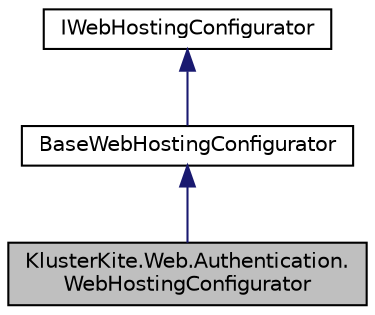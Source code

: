digraph "KlusterKite.Web.Authentication.WebHostingConfigurator"
{
  edge [fontname="Helvetica",fontsize="10",labelfontname="Helvetica",labelfontsize="10"];
  node [fontname="Helvetica",fontsize="10",shape=record];
  Node3 [label="KlusterKite.Web.Authentication.\lWebHostingConfigurator",height=0.2,width=0.4,color="black", fillcolor="grey75", style="filled", fontcolor="black"];
  Node4 -> Node3 [dir="back",color="midnightblue",fontsize="10",style="solid",fontname="Helvetica"];
  Node4 [label="BaseWebHostingConfigurator",height=0.2,width=0.4,color="black", fillcolor="white", style="filled",URL="$class_kluster_kite_1_1_web_1_1_base_web_hosting_configurator.html",tooltip="Base abstract class to implement IWebHostingConfigurator "];
  Node5 -> Node4 [dir="back",color="midnightblue",fontsize="10",style="solid",fontname="Helvetica"];
  Node5 [label="IWebHostingConfigurator",height=0.2,width=0.4,color="black", fillcolor="white", style="filled",URL="$interface_kluster_kite_1_1_web_1_1_i_web_hosting_configurator.html",tooltip="External additional web hosting configuration. Should be registered in DI resolver ..."];
}
